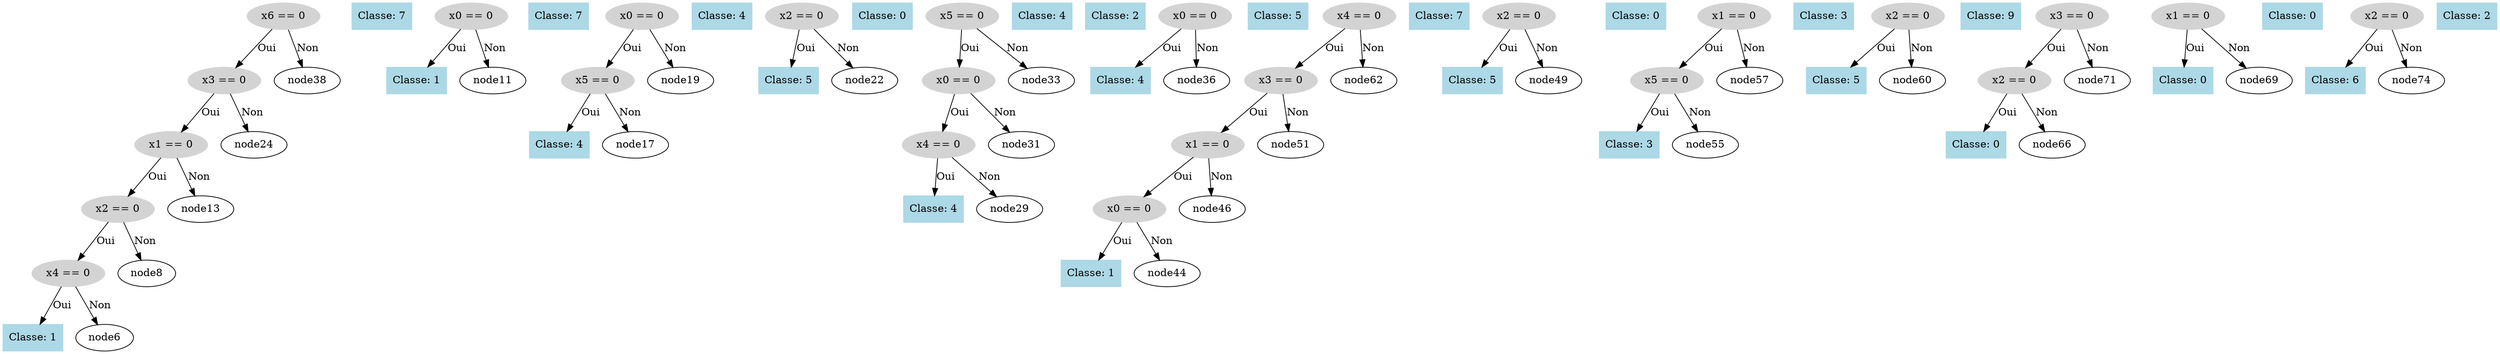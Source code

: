 digraph DecisionTree {
  node0 [label="x6 == 0", shape=ellipse, style=filled, color=lightgray];
  node0 -> node1 [label="Oui"];
  node1 [label="x3 == 0", shape=ellipse, style=filled, color=lightgray];
  node1 -> node2 [label="Oui"];
  node2 [label="x1 == 0", shape=ellipse, style=filled, color=lightgray];
  node2 -> node3 [label="Oui"];
  node3 [label="x2 == 0", shape=ellipse, style=filled, color=lightgray];
  node3 -> node4 [label="Oui"];
  node4 [label="x4 == 0", shape=ellipse, style=filled, color=lightgray];
  node4 -> node5 [label="Oui"];
  node5 [label="Classe: 1", shape=box, style=filled, color=lightblue];
  node4 -> node6 [label="Non"];
  node7 [label="Classe: 7", shape=box, style=filled, color=lightblue];
  node3 -> node8 [label="Non"];
  node9 [label="x0 == 0", shape=ellipse, style=filled, color=lightgray];
  node9 -> node10 [label="Oui"];
  node10 [label="Classe: 1", shape=box, style=filled, color=lightblue];
  node9 -> node11 [label="Non"];
  node12 [label="Classe: 7", shape=box, style=filled, color=lightblue];
  node2 -> node13 [label="Non"];
  node14 [label="x0 == 0", shape=ellipse, style=filled, color=lightgray];
  node14 -> node15 [label="Oui"];
  node15 [label="x5 == 0", shape=ellipse, style=filled, color=lightgray];
  node15 -> node16 [label="Oui"];
  node16 [label="Classe: 4", shape=box, style=filled, color=lightblue];
  node15 -> node17 [label="Non"];
  node18 [label="Classe: 4", shape=box, style=filled, color=lightblue];
  node14 -> node19 [label="Non"];
  node20 [label="x2 == 0", shape=ellipse, style=filled, color=lightgray];
  node20 -> node21 [label="Oui"];
  node21 [label="Classe: 5", shape=box, style=filled, color=lightblue];
  node20 -> node22 [label="Non"];
  node23 [label="Classe: 0", shape=box, style=filled, color=lightblue];
  node1 -> node24 [label="Non"];
  node25 [label="x5 == 0", shape=ellipse, style=filled, color=lightgray];
  node25 -> node26 [label="Oui"];
  node26 [label="x0 == 0", shape=ellipse, style=filled, color=lightgray];
  node26 -> node27 [label="Oui"];
  node27 [label="x4 == 0", shape=ellipse, style=filled, color=lightgray];
  node27 -> node28 [label="Oui"];
  node28 [label="Classe: 4", shape=box, style=filled, color=lightblue];
  node27 -> node29 [label="Non"];
  node30 [label="Classe: 4", shape=box, style=filled, color=lightblue];
  node26 -> node31 [label="Non"];
  node32 [label="Classe: 2", shape=box, style=filled, color=lightblue];
  node25 -> node33 [label="Non"];
  node34 [label="x0 == 0", shape=ellipse, style=filled, color=lightgray];
  node34 -> node35 [label="Oui"];
  node35 [label="Classe: 4", shape=box, style=filled, color=lightblue];
  node34 -> node36 [label="Non"];
  node37 [label="Classe: 5", shape=box, style=filled, color=lightblue];
  node0 -> node38 [label="Non"];
  node39 [label="x4 == 0", shape=ellipse, style=filled, color=lightgray];
  node39 -> node40 [label="Oui"];
  node40 [label="x3 == 0", shape=ellipse, style=filled, color=lightgray];
  node40 -> node41 [label="Oui"];
  node41 [label="x1 == 0", shape=ellipse, style=filled, color=lightgray];
  node41 -> node42 [label="Oui"];
  node42 [label="x0 == 0", shape=ellipse, style=filled, color=lightgray];
  node42 -> node43 [label="Oui"];
  node43 [label="Classe: 1", shape=box, style=filled, color=lightblue];
  node42 -> node44 [label="Non"];
  node45 [label="Classe: 7", shape=box, style=filled, color=lightblue];
  node41 -> node46 [label="Non"];
  node47 [label="x2 == 0", shape=ellipse, style=filled, color=lightgray];
  node47 -> node48 [label="Oui"];
  node48 [label="Classe: 5", shape=box, style=filled, color=lightblue];
  node47 -> node49 [label="Non"];
  node50 [label="Classe: 0", shape=box, style=filled, color=lightblue];
  node40 -> node51 [label="Non"];
  node52 [label="x1 == 0", shape=ellipse, style=filled, color=lightgray];
  node52 -> node53 [label="Oui"];
  node53 [label="x5 == 0", shape=ellipse, style=filled, color=lightgray];
  node53 -> node54 [label="Oui"];
  node54 [label="Classe: 3", shape=box, style=filled, color=lightblue];
  node53 -> node55 [label="Non"];
  node56 [label="Classe: 3", shape=box, style=filled, color=lightblue];
  node52 -> node57 [label="Non"];
  node58 [label="x2 == 0", shape=ellipse, style=filled, color=lightgray];
  node58 -> node59 [label="Oui"];
  node59 [label="Classe: 5", shape=box, style=filled, color=lightblue];
  node58 -> node60 [label="Non"];
  node61 [label="Classe: 9", shape=box, style=filled, color=lightblue];
  node39 -> node62 [label="Non"];
  node63 [label="x3 == 0", shape=ellipse, style=filled, color=lightgray];
  node63 -> node64 [label="Oui"];
  node64 [label="x2 == 0", shape=ellipse, style=filled, color=lightgray];
  node64 -> node65 [label="Oui"];
  node65 [label="Classe: 0", shape=box, style=filled, color=lightblue];
  node64 -> node66 [label="Non"];
  node67 [label="x1 == 0", shape=ellipse, style=filled, color=lightgray];
  node67 -> node68 [label="Oui"];
  node68 [label="Classe: 0", shape=box, style=filled, color=lightblue];
  node67 -> node69 [label="Non"];
  node70 [label="Classe: 0", shape=box, style=filled, color=lightblue];
  node63 -> node71 [label="Non"];
  node72 [label="x2 == 0", shape=ellipse, style=filled, color=lightgray];
  node72 -> node73 [label="Oui"];
  node73 [label="Classe: 6", shape=box, style=filled, color=lightblue];
  node72 -> node74 [label="Non"];
  node75 [label="Classe: 2", shape=box, style=filled, color=lightblue];
}
